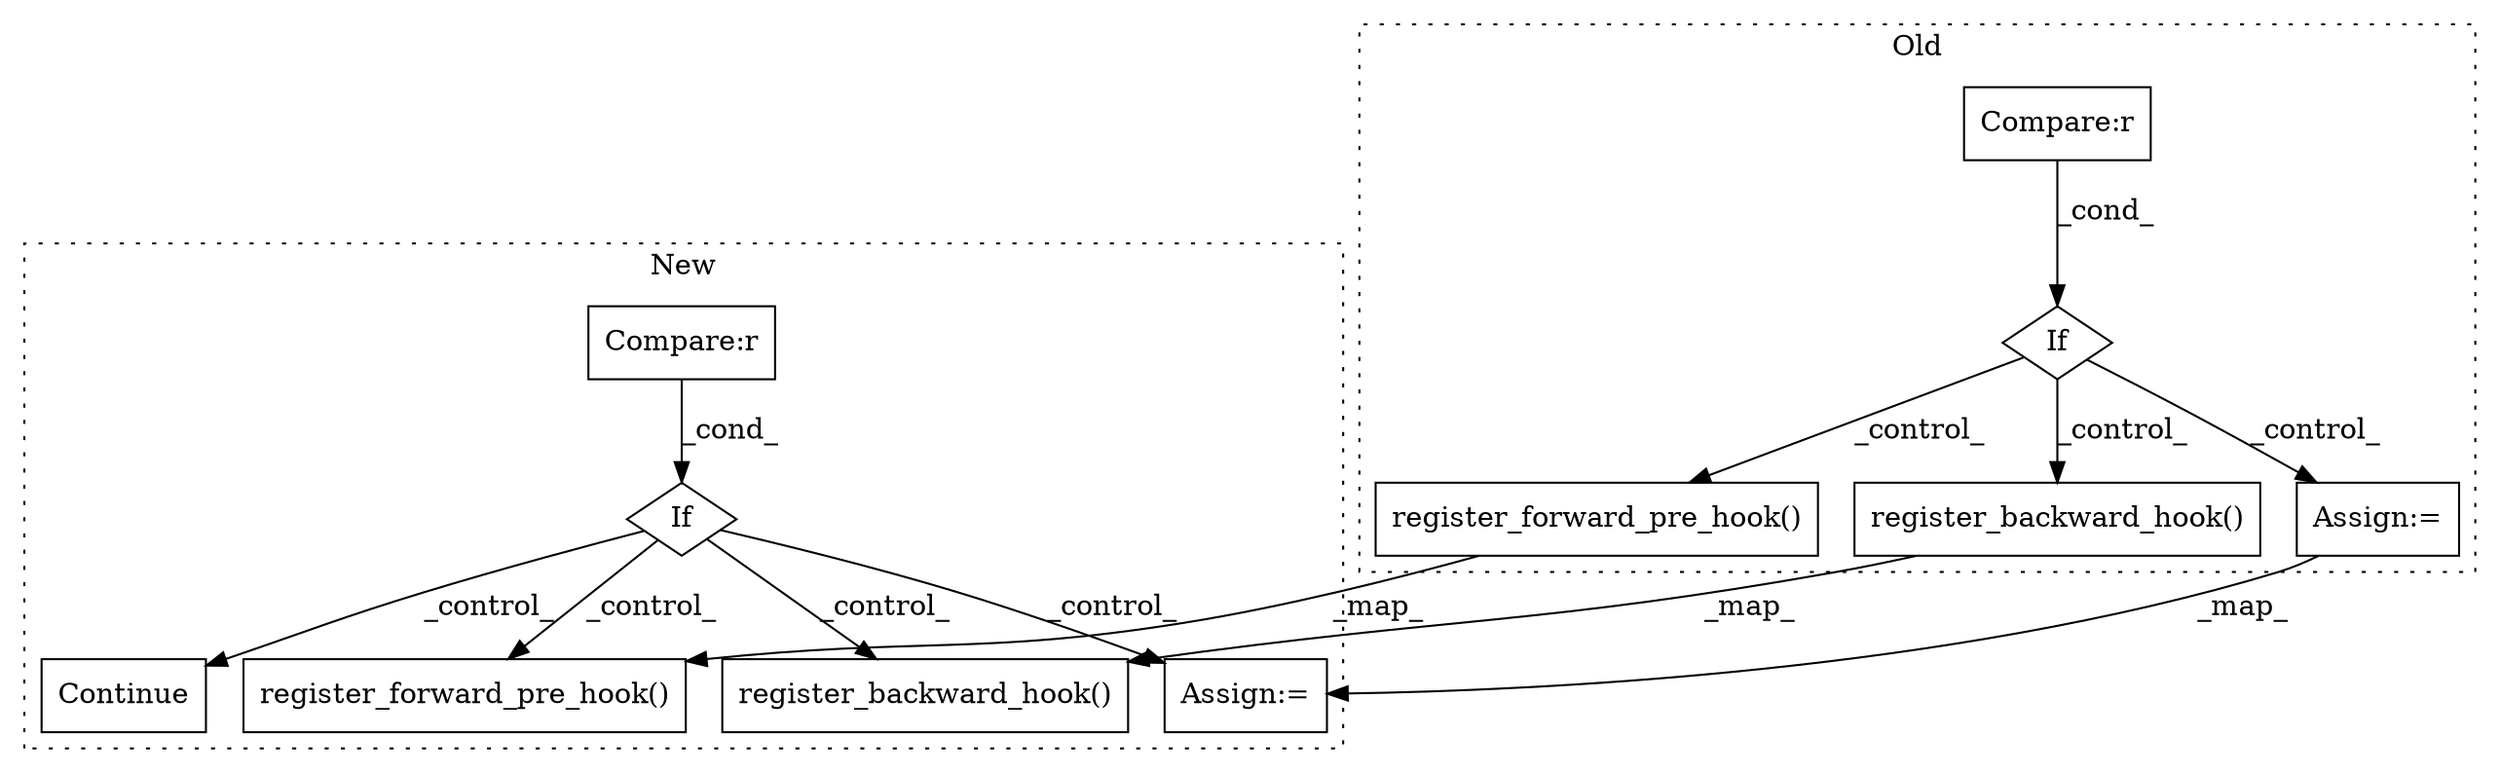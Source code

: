 digraph G {
subgraph cluster0 {
1 [label="register_forward_pre_hook()" a="75" s="6570,6619" l="33,1" shape="box"];
4 [label="If" a="96" s="6330" l="3" shape="diamond"];
6 [label="register_backward_hook()" a="75" s="6637,6689" l="30,1" shape="box"];
8 [label="Compare:r" a="40" s="6333" l="22" shape="box"];
10 [label="Assign:=" a="68" s="6540" l="3" shape="box"];
label = "Old";
style="dotted";
}
subgraph cluster1 {
2 [label="register_forward_pre_hook()" a="75" s="6574,6623" l="33,1" shape="box"];
3 [label="If" a="96" s="6185" l="3" shape="diamond"];
5 [label="Compare:r" a="40" s="6188" l="46" shape="box"];
7 [label="register_backward_hook()" a="75" s="6637,6689" l="30,1" shape="box"];
9 [label="Continue" a="43" s="6252" l="8" shape="box"];
11 [label="Assign:=" a="68" s="6548" l="3" shape="box"];
label = "New";
style="dotted";
}
1 -> 2 [label="_map_"];
3 -> 9 [label="_control_"];
3 -> 11 [label="_control_"];
3 -> 2 [label="_control_"];
3 -> 7 [label="_control_"];
4 -> 10 [label="_control_"];
4 -> 6 [label="_control_"];
4 -> 1 [label="_control_"];
5 -> 3 [label="_cond_"];
6 -> 7 [label="_map_"];
8 -> 4 [label="_cond_"];
10 -> 11 [label="_map_"];
}